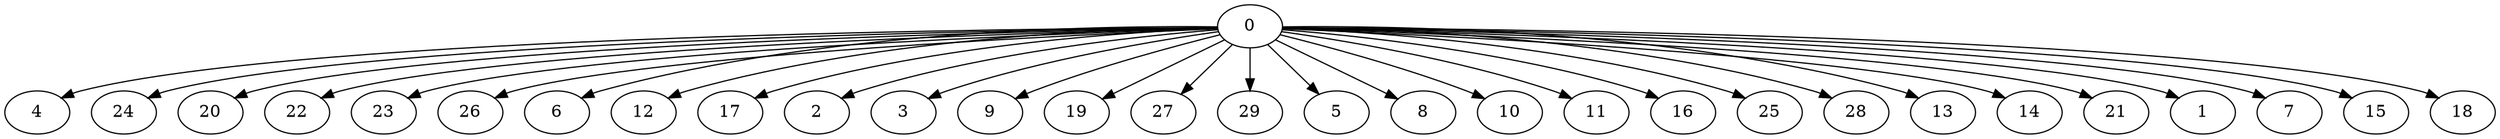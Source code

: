 digraph "Fork_Nodes_30_CCR_10.01_WeightType_Random#2" {
	graph ["Duplicate states"=0,
		GraphType=Fork,
		"Max states in OPEN"=0,
		Modes="120000ms; topo-ordered tasks, ; Pruning: task equivalence, fixed order ready list, ; F-value: ; Optimisation: best schedule length (\
SL) optimisation on equal, ",
		NumberOfTasks=30,
		"Pruned using list schedule length"=388330,
		"States removed from OPEN"=0,
		TargetSystem="Homogeneous-4",
		"Time to schedule (ms)"=1281,
		"Total idle time"=141,
		"Total schedule length"=83,
		"Total sequential time"=180,
		"Total states created"=2704175
	];
	0	["Finish time"=3,
		Processor=0,
		"Start time"=0,
		Weight=3];
	4	["Finish time"=24,
		Processor=0,
		"Start time"=14,
		Weight=10];
	0 -> 4	[Weight=87];
	24	["Finish time"=34,
		Processor=0,
		"Start time"=24,
		Weight=10];
	0 -> 24	[Weight=87];
	20	["Finish time"=56,
		Processor=0,
		"Start time"=47,
		Weight=9];
	0 -> 20	[Weight=97];
	22	["Finish time"=51,
		Processor=1,
		"Start time"=42,
		Weight=9];
	0 -> 22	[Weight=39];
	23	["Finish time"=70,
		Processor=2,
		"Start time"=61,
		Weight=9];
	0 -> 23	[Weight=58];
	26	["Finish time"=41,
		Processor=2,
		"Start time"=32,
		Weight=9];
	0 -> 26	[Weight=29];
	6	["Finish time"=83,
		Processor=3,
		"Start time"=75,
		Weight=8];
	0 -> 6	[Weight=68];
	12	["Finish time"=64,
		Processor=0,
		"Start time"=56,
		Weight=8];
	0 -> 12	[Weight=97];
	17	["Finish time"=42,
		Processor=0,
		"Start time"=34,
		Weight=8];
	0 -> 17	[Weight=87];
	2	["Finish time"=68,
		Processor=3,
		"Start time"=61,
		Weight=7];
	0 -> 2	[Weight=58];
	3	["Finish time"=71,
		Processor=0,
		"Start time"=64,
		Weight=7];
	0 -> 3	[Weight=97];
	9	["Finish time"=57,
		Processor=3,
		"Start time"=50,
		Weight=7];
	0 -> 9	[Weight=39];
	19	["Finish time"=78,
		Processor=0,
		"Start time"=71,
		Weight=7];
	0 -> 19	[Weight=97];
	27	["Finish time"=39,
		Processor=3,
		"Start time"=32,
		Weight=7];
	0 -> 27	[Weight=29];
	29	["Finish time"=75,
		Processor=3,
		"Start time"=68,
		Weight=7];
	0 -> 29	[Weight=58];
	5	["Finish time"=9,
		Processor=0,
		"Start time"=3,
		Weight=6];
	0 -> 5	[Weight=77];
	8	["Finish time"=77,
		Processor=2,
		"Start time"=71,
		Weight=6];
	0 -> 8	[Weight=68];
	10	["Finish time"=44,
		Processor=3,
		"Start time"=39,
		Weight=5];
	0 -> 10	[Weight=29];
	11	["Finish time"=82,
		Processor=2,
		"Start time"=77,
		Weight=5];
	0 -> 11	[Weight=68];
	16	["Finish time"=14,
		Processor=0,
		"Start time"=9,
		Weight=5];
	0 -> 16	[Weight=77];
	25	["Finish time"=47,
		Processor=0,
		"Start time"=42,
		Weight=5];
	0 -> 25	[Weight=87];
	28	["Finish time"=83,
		Processor=0,
		"Start time"=78,
		Weight=5];
	0 -> 28	[Weight=97];
	13	["Finish time"=61,
		Processor=3,
		"Start time"=57,
		Weight=4];
	0 -> 13	[Weight=39];
	14	["Finish time"=47,
		Processor=3,
		"Start time"=44,
		Weight=3];
	0 -> 14	[Weight=29];
	21	["Finish time"=50,
		Processor=3,
		"Start time"=47,
		Weight=3];
	0 -> 21	[Weight=29];
	1	["Finish time"=73,
		Processor=1,
		"Start time"=71,
		Weight=2];
	0 -> 1	[Weight=68];
	7	["Finish time"=43,
		Processor=2,
		"Start time"=41,
		Weight=2];
	0 -> 7	[Weight=29];
	15	["Finish time"=45,
		Processor=2,
		"Start time"=43,
		Weight=2];
	0 -> 15	[Weight=39];
	18	["Finish time"=47,
		Processor=2,
		"Start time"=45,
		Weight=2];
	0 -> 18	[Weight=39];
}
